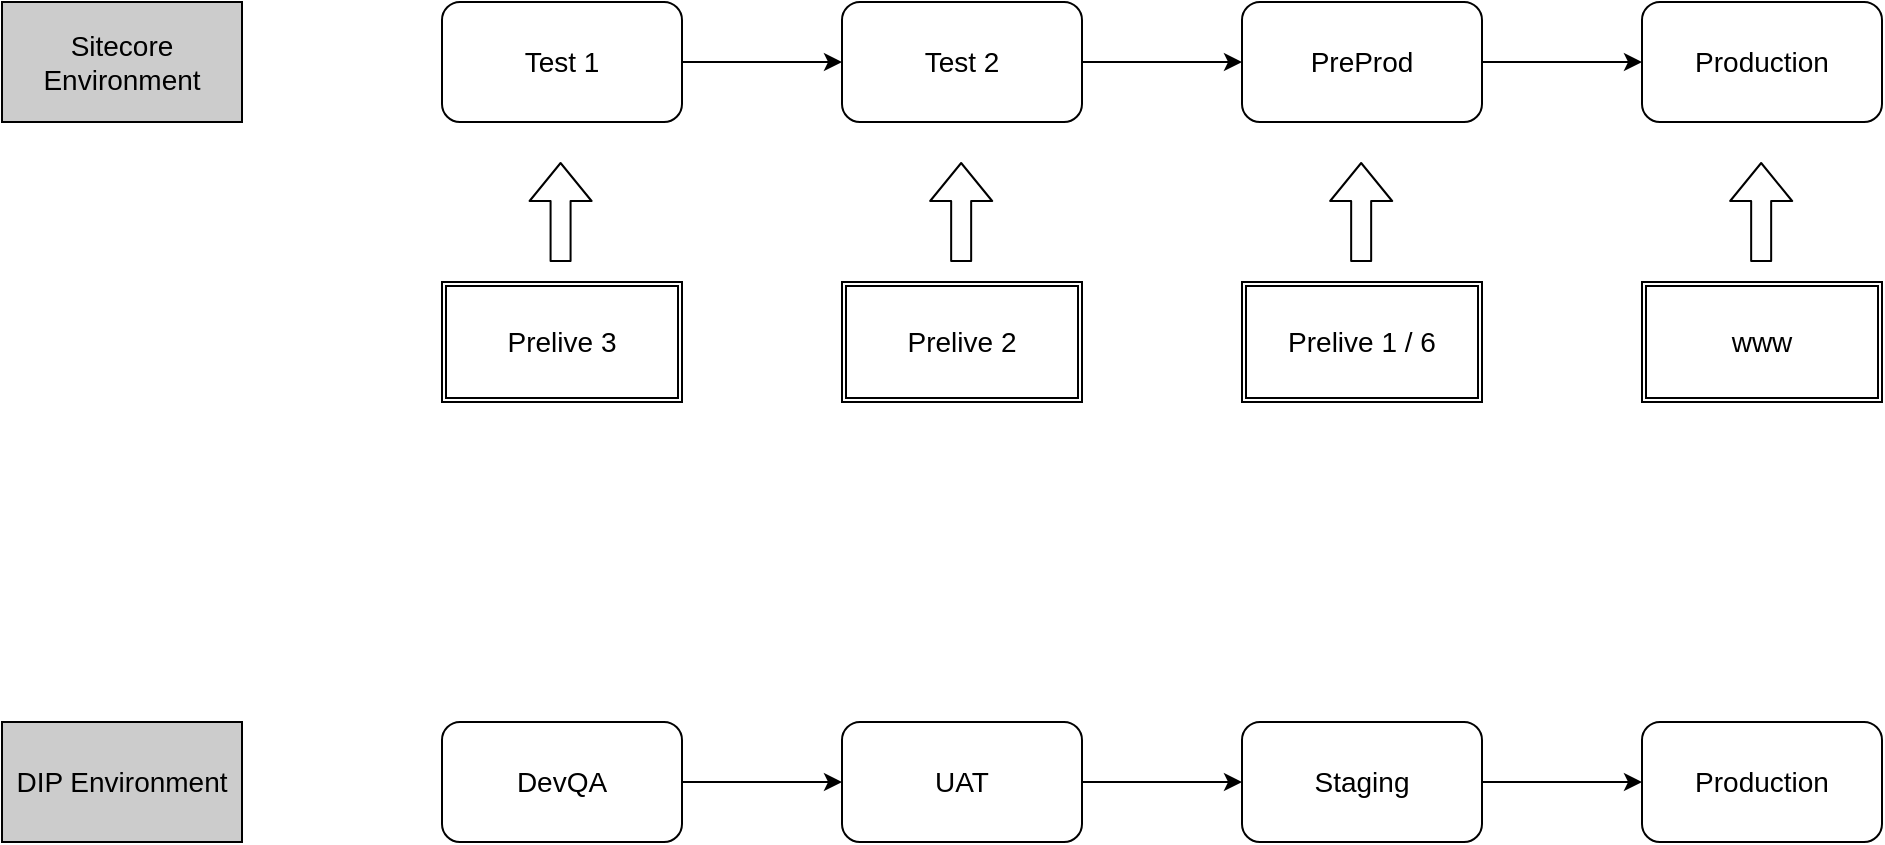 <mxfile version="14.0.1" type="github"><diagram id="w4rcHG7nrkcWx53ks9_f" name="Page-1"><mxGraphModel dx="1221" dy="1461" grid="1" gridSize="10" guides="1" tooltips="1" connect="1" arrows="1" fold="1" page="1" pageScale="1" pageWidth="1169" pageHeight="827" math="0" shadow="0"><root><mxCell id="0"/><mxCell id="1" parent="0"/><mxCell id="N1h0rAv2q1dxo_BZ0Bss-23" value="Sitecore Environment" style="rounded=0;whiteSpace=wrap;html=1;fontSize=14;fillColor=#CCCCCC;" vertex="1" parent="1"><mxGeometry x="40" y="-760" width="120" height="60" as="geometry"/></mxCell><mxCell id="N1h0rAv2q1dxo_BZ0Bss-31" style="edgeStyle=orthogonalEdgeStyle;rounded=0;orthogonalLoop=1;jettySize=auto;html=1;fontSize=14;" edge="1" parent="1" source="N1h0rAv2q1dxo_BZ0Bss-26" target="N1h0rAv2q1dxo_BZ0Bss-28"><mxGeometry relative="1" as="geometry"/></mxCell><mxCell id="N1h0rAv2q1dxo_BZ0Bss-26" value="Test 1" style="rounded=1;whiteSpace=wrap;html=1;fontSize=14;fillColor=none;" vertex="1" parent="1"><mxGeometry x="260" y="-760" width="120" height="60" as="geometry"/></mxCell><mxCell id="N1h0rAv2q1dxo_BZ0Bss-33" style="edgeStyle=orthogonalEdgeStyle;rounded=0;orthogonalLoop=1;jettySize=auto;html=1;fontSize=14;" edge="1" parent="1" source="N1h0rAv2q1dxo_BZ0Bss-27" target="N1h0rAv2q1dxo_BZ0Bss-29"><mxGeometry relative="1" as="geometry"/></mxCell><mxCell id="N1h0rAv2q1dxo_BZ0Bss-27" value="PreProd" style="rounded=1;whiteSpace=wrap;html=1;fontSize=14;fillColor=none;" vertex="1" parent="1"><mxGeometry x="660" y="-760" width="120" height="60" as="geometry"/></mxCell><mxCell id="N1h0rAv2q1dxo_BZ0Bss-32" style="edgeStyle=orthogonalEdgeStyle;rounded=0;orthogonalLoop=1;jettySize=auto;html=1;fontSize=14;" edge="1" parent="1" source="N1h0rAv2q1dxo_BZ0Bss-28" target="N1h0rAv2q1dxo_BZ0Bss-27"><mxGeometry relative="1" as="geometry"/></mxCell><mxCell id="N1h0rAv2q1dxo_BZ0Bss-28" value="Test 2" style="rounded=1;whiteSpace=wrap;html=1;fontSize=14;fillColor=none;" vertex="1" parent="1"><mxGeometry x="460" y="-760" width="120" height="60" as="geometry"/></mxCell><mxCell id="N1h0rAv2q1dxo_BZ0Bss-29" value="Production" style="rounded=1;whiteSpace=wrap;html=1;fontSize=14;fillColor=none;" vertex="1" parent="1"><mxGeometry x="860" y="-760" width="120" height="60" as="geometry"/></mxCell><mxCell id="N1h0rAv2q1dxo_BZ0Bss-34" value="DIP Environment" style="rounded=0;whiteSpace=wrap;html=1;fontSize=14;fillColor=#CCCCCC;" vertex="1" parent="1"><mxGeometry x="40" y="-400" width="120" height="60" as="geometry"/></mxCell><mxCell id="N1h0rAv2q1dxo_BZ0Bss-35" style="edgeStyle=orthogonalEdgeStyle;rounded=0;orthogonalLoop=1;jettySize=auto;html=1;fontSize=14;" edge="1" source="N1h0rAv2q1dxo_BZ0Bss-36" target="N1h0rAv2q1dxo_BZ0Bss-40" parent="1"><mxGeometry relative="1" as="geometry"/></mxCell><mxCell id="N1h0rAv2q1dxo_BZ0Bss-36" value="DevQA" style="rounded=1;whiteSpace=wrap;html=1;fontSize=14;fillColor=none;" vertex="1" parent="1"><mxGeometry x="260" y="-400" width="120" height="60" as="geometry"/></mxCell><mxCell id="N1h0rAv2q1dxo_BZ0Bss-37" style="edgeStyle=orthogonalEdgeStyle;rounded=0;orthogonalLoop=1;jettySize=auto;html=1;fontSize=14;" edge="1" source="N1h0rAv2q1dxo_BZ0Bss-38" target="N1h0rAv2q1dxo_BZ0Bss-41" parent="1"><mxGeometry relative="1" as="geometry"/></mxCell><mxCell id="N1h0rAv2q1dxo_BZ0Bss-38" value="Staging" style="rounded=1;whiteSpace=wrap;html=1;fontSize=14;fillColor=none;" vertex="1" parent="1"><mxGeometry x="660" y="-400" width="120" height="60" as="geometry"/></mxCell><mxCell id="N1h0rAv2q1dxo_BZ0Bss-39" style="edgeStyle=orthogonalEdgeStyle;rounded=0;orthogonalLoop=1;jettySize=auto;html=1;fontSize=14;" edge="1" source="N1h0rAv2q1dxo_BZ0Bss-40" target="N1h0rAv2q1dxo_BZ0Bss-38" parent="1"><mxGeometry relative="1" as="geometry"/></mxCell><mxCell id="N1h0rAv2q1dxo_BZ0Bss-40" value="UAT" style="rounded=1;whiteSpace=wrap;html=1;fontSize=14;fillColor=none;" vertex="1" parent="1"><mxGeometry x="460" y="-400" width="120" height="60" as="geometry"/></mxCell><mxCell id="N1h0rAv2q1dxo_BZ0Bss-41" value="Production" style="rounded=1;whiteSpace=wrap;html=1;fontSize=14;fillColor=none;" vertex="1" parent="1"><mxGeometry x="860" y="-400" width="120" height="60" as="geometry"/></mxCell><mxCell id="N1h0rAv2q1dxo_BZ0Bss-42" value="Prelive 3" style="shape=ext;double=1;rounded=0;whiteSpace=wrap;html=1;fillColor=none;fontSize=14;" vertex="1" parent="1"><mxGeometry x="260" y="-620" width="120" height="60" as="geometry"/></mxCell><mxCell id="N1h0rAv2q1dxo_BZ0Bss-45" value="Prelive 2" style="shape=ext;double=1;rounded=0;whiteSpace=wrap;html=1;fillColor=none;fontSize=14;" vertex="1" parent="1"><mxGeometry x="460" y="-620" width="120" height="60" as="geometry"/></mxCell><mxCell id="N1h0rAv2q1dxo_BZ0Bss-46" value="Prelive 1 / 6" style="shape=ext;double=1;rounded=0;whiteSpace=wrap;html=1;fillColor=none;fontSize=14;" vertex="1" parent="1"><mxGeometry x="660" y="-620" width="120" height="60" as="geometry"/></mxCell><mxCell id="N1h0rAv2q1dxo_BZ0Bss-47" value="www" style="shape=ext;double=1;rounded=0;whiteSpace=wrap;html=1;fillColor=none;fontSize=14;" vertex="1" parent="1"><mxGeometry x="860" y="-620" width="120" height="60" as="geometry"/></mxCell><mxCell id="N1h0rAv2q1dxo_BZ0Bss-49" value="" style="shape=flexArrow;endArrow=classic;html=1;fontSize=14;" edge="1" parent="1"><mxGeometry width="50" height="50" relative="1" as="geometry"><mxPoint x="319.29" y="-630" as="sourcePoint"/><mxPoint x="319.29" y="-680" as="targetPoint"/></mxGeometry></mxCell><mxCell id="N1h0rAv2q1dxo_BZ0Bss-50" value="" style="shape=flexArrow;endArrow=classic;html=1;fontSize=14;" edge="1" parent="1"><mxGeometry width="50" height="50" relative="1" as="geometry"><mxPoint x="719.58" y="-630" as="sourcePoint"/><mxPoint x="719.58" y="-680" as="targetPoint"/></mxGeometry></mxCell><mxCell id="N1h0rAv2q1dxo_BZ0Bss-51" value="" style="shape=flexArrow;endArrow=classic;html=1;fontSize=14;" edge="1" parent="1"><mxGeometry width="50" height="50" relative="1" as="geometry"><mxPoint x="519.58" y="-630" as="sourcePoint"/><mxPoint x="519.58" y="-680" as="targetPoint"/></mxGeometry></mxCell><mxCell id="N1h0rAv2q1dxo_BZ0Bss-52" value="" style="shape=flexArrow;endArrow=classic;html=1;fontSize=14;" edge="1" parent="1"><mxGeometry width="50" height="50" relative="1" as="geometry"><mxPoint x="919.58" y="-630" as="sourcePoint"/><mxPoint x="919.58" y="-680" as="targetPoint"/></mxGeometry></mxCell></root></mxGraphModel></diagram></mxfile>